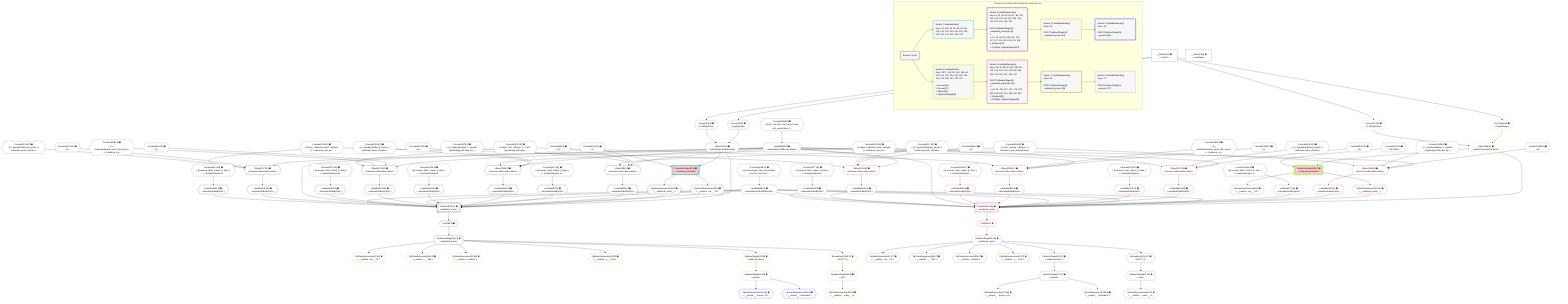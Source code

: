 %%{init: {'themeVariables': { 'fontSize': '12px'}}}%%
graph TD
    classDef path fill:#eee,stroke:#000,color:#000
    classDef plan fill:#fff,stroke-width:1px,color:#000
    classDef itemplan fill:#fff,stroke-width:2px,color:#000
    classDef unbatchedplan fill:#dff,stroke-width:1px,color:#000
    classDef sideeffectplan fill:#fcc,stroke-width:2px,color:#000
    classDef bucket fill:#f6f6f6,color:#000,stroke-width:2px,text-align:left


    %% plan dependencies
    Object11{{"Object[11∈0] ➊<br />ᐸ{pgSettings,withPgClient}ᐳ"}}:::plan
    Access9{{"Access[9∈0] ➊<br />ᐸ2.pgSettingsᐳ"}}:::plan
    Access10{{"Access[10∈0] ➊<br />ᐸ2.withPgClientᐳ"}}:::plan
    Access9 & Access10 --> Object11
    __Value2["__Value[2∈0] ➊<br />ᐸcontextᐳ"]:::plan
    __Value2 --> Access9
    __Value2 --> Access10
    Lambda82{{"Lambda[82∈0] ➊<br />ᐸcalculateShouldReverseOrderᐳ"}}:::plan
    Constant208{{"Constant[208∈0] ➊<br />ᐸ§{ first: null, last: null, cursorLower: null, cursorUpper: ᐳ"}}:::plan
    Constant208 --> Lambda82
    Lambda85{{"Lambda[85∈0] ➊<br />ᐸcalculateLimitAndOffsetSQLᐳ"}}:::plan
    Constant209{{"Constant[209∈0] ➊<br />ᐸ§{ cursorLower: null, cursorUpper: null, first: null, last: ᐳ"}}:::plan
    Constant209 --> Lambda85
    __Value4["__Value[4∈0] ➊<br />ᐸrootValueᐳ"]:::plan
    Constant86{{"Constant[86∈0] ➊<br />ᐸ[]ᐳ"}}:::plan
    Constant87{{"Constant[87∈0] ➊<br />ᐸ{ s: Symbol(people), n: 'people', [Symbol(pg-sql2-type-1)]: ᐳ"}}:::plan
    Constant88{{"Constant[88∈0] ➊<br />ᐸ{ name: 'people', sqlType: { t: 'interfaces_and_unions.peoplᐳ"}}:::plan
    Constant102{{"Constant[102∈0] ➊<br />ᐸ[]ᐳ"}}:::plan
    Constant103{{"Constant[103∈0] ➊<br />ᐸ{ s: Symbol(relational_items), n: 'relational_items', [Symboᐳ"}}:::plan
    Constant104{{"Constant[104∈0] ➊<br />ᐸ{ name: 'relational_items', sqlType: { t: 'interfaces_and_unᐳ"}}:::plan
    Constant118{{"Constant[118∈0] ➊<br />ᐸ[]ᐳ"}}:::plan
    Constant119{{"Constant[119∈0] ➊<br />ᐸ{ s: Symbol(relational_posts_title_lower), n: 'relational_poᐳ"}}:::plan
    Constant120{{"Constant[120∈0] ➊<br />ᐸ{ name: 'text', sqlType: { t: '”text”', [Symbol(pg-sql2-typeᐳ"}}:::plan
    Constant134{{"Constant[134∈0] ➊<br />ᐸ[]ᐳ"}}:::plan
    Constant135{{"Constant[135∈0] ➊<br />ᐸ{ s: Symbol(relational_posts), n: 'relational_posts', [Symboᐳ"}}:::plan
    Constant136{{"Constant[136∈0] ➊<br />ᐸ{ name: 'relational_posts', sqlType: { t: 'interfaces_and_unᐳ"}}:::plan
    Constant148{{"Constant[148∈0] ➊<br />ᐸ[]ᐳ"}}:::plan
    Constant149{{"Constant[149∈0] ➊<br />ᐸ{ s: Symbol(people), n: 'people', [Symbol(pg-sql2-type-1)]: ᐳ"}}:::plan
    Constant164{{"Constant[164∈0] ➊<br />ᐸ[]ᐳ"}}:::plan
    Constant165{{"Constant[165∈0] ➊<br />ᐸ{ s: Symbol(relational_items), n: 'relational_items', [Symboᐳ"}}:::plan
    Constant180{{"Constant[180∈0] ➊<br />ᐸ[]ᐳ"}}:::plan
    Constant181{{"Constant[181∈0] ➊<br />ᐸ{ s: Symbol(relational_posts_title_lower), n: 'relational_poᐳ"}}:::plan
    Constant196{{"Constant[196∈0] ➊<br />ᐸ[]ᐳ"}}:::plan
    Constant197{{"Constant[197∈0] ➊<br />ᐸ{ s: Symbol(relational_posts), n: 'relational_posts', [Symboᐳ"}}:::plan
    Constant206{{"Constant[206∈0] ➊<br />ᐸ4ᐳ"}}:::plan
    Constant207{{"Constant[207∈0] ➊<br />ᐸ3141592ᐳ"}}:::plan
    Constant210{{"Constant[210∈0] ➊<br />ᐸ§{ reverse: false, orders: [], alias: { s: Symbol(people), nᐳ"}}:::plan
    Constant211{{"Constant[211∈0] ➊<br />ᐸ§{ reverse: false, orders: [], alias: { s: Symbol(relationalᐳ"}}:::plan
    Constant212{{"Constant[212∈0] ➊<br />ᐸ§{ reverse: false, orders: [], alias: { s: Symbol(relationalᐳ"}}:::plan
    Constant213{{"Constant[213∈0] ➊<br />ᐸ§{ reverse: false, orders: [], alias: { s: Symbol(relationalᐳ"}}:::plan
    Constant214{{"Constant[214∈0] ➊<br />ᐸ§{ reverse: false, orders: [], alias: { s: Symbol(people), nᐳ"}}:::plan
    Constant215{{"Constant[215∈0] ➊<br />ᐸ§{ reverse: false, orders: [], alias: { s: Symbol(relationalᐳ"}}:::plan
    Constant216{{"Constant[216∈0] ➊<br />ᐸ§{ reverse: false, orders: [], alias: { s: Symbol(relationalᐳ"}}:::plan
    Constant217{{"Constant[217∈0] ➊<br />ᐸ§{ reverse: false, orders: [], alias: { s: Symbol(relationalᐳ"}}:::plan
    PgDeleteSingle8[["PgDeleteSingle[8∈1] ➊<br />ᐸrelational_posts(id)ᐳ"]]:::sideeffectplan
    Object11 & Constant206 --> PgDeleteSingle8
    PgSelect14[["PgSelect[14∈2] ➊<br />ᐸrelational_postsᐳ"]]:::plan
    PgClassExpression13{{"PgClassExpression[13∈2] ➊<br />ᐸ__relational_posts__ᐳ"}}:::plan
    Lambda90{{"Lambda[90∈2] ➊<br />ᐸcalculateOrderBySQLᐳ"}}:::plan
    Lambda95{{"Lambda[95∈2] ➊<br />ᐸcalculateOrderBySQLᐳ"}}:::plan
    Lambda106{{"Lambda[106∈2] ➊<br />ᐸcalculateOrderBySQLᐳ"}}:::plan
    Lambda111{{"Lambda[111∈2] ➊<br />ᐸcalculateOrderBySQLᐳ"}}:::plan
    Lambda122{{"Lambda[122∈2] ➊<br />ᐸcalculateOrderBySQLᐳ"}}:::plan
    Lambda127{{"Lambda[127∈2] ➊<br />ᐸcalculateOrderBySQLᐳ"}}:::plan
    Lambda138{{"Lambda[138∈2] ➊<br />ᐸcalculateOrderBySQLᐳ"}}:::plan
    Lambda143{{"Lambda[143∈2] ➊<br />ᐸcalculateOrderBySQLᐳ"}}:::plan
    Object11 & PgClassExpression13 & Lambda85 & Lambda90 & Lambda95 & Lambda85 & Lambda106 & Lambda111 & Lambda85 & Lambda122 & Lambda127 & Lambda82 & Lambda85 & Lambda138 & Lambda143 --> PgSelect14
    Object89{{"Object[89∈2] ➊<br />ᐸ{reverse,orders,alias,codec}ᐳ"}}:::plan
    Lambda82 & Constant86 & Constant87 & Constant88 --> Object89
    Object105{{"Object[105∈2] ➊<br />ᐸ{reverse,orders,alias,codec}ᐳ"}}:::plan
    Lambda82 & Constant102 & Constant103 & Constant104 --> Object105
    Object121{{"Object[121∈2] ➊<br />ᐸ{reverse,orders,alias,codec}ᐳ"}}:::plan
    Lambda82 & Constant118 & Constant119 & Constant120 --> Object121
    Object137{{"Object[137∈2] ➊<br />ᐸ{reverse,orders,alias,codec}ᐳ"}}:::plan
    Lambda82 & Constant134 & Constant135 & Constant136 --> Object137
    PgClassExpression12{{"PgClassExpression[12∈2] ➊<br />ᐸ__relation...sts__.”id”ᐳ"}}:::plan
    PgDeleteSingle8 --> PgClassExpression12
    PgDeleteSingle8 --> PgClassExpression13
    First18{{"First[18∈2] ➊"}}:::plan
    PgSelect14 --> First18
    PgSelectSingle19{{"PgSelectSingle[19∈2] ➊<br />ᐸrelational_postsᐳ"}}:::plan
    First18 --> PgSelectSingle19
    Object89 --> Lambda90
    Constant210 --> Lambda95
    Object105 --> Lambda106
    Constant211 --> Lambda111
    Object121 --> Lambda122
    Constant212 --> Lambda127
    Object137 --> Lambda138
    Constant213 --> Lambda143
    PgClassExpression20{{"PgClassExpression[20∈3] ➊<br />ᐸ__relation...sts__.”id”ᐳ"}}:::plan
    PgSelectSingle19 --> PgClassExpression20
    PgClassExpression21{{"PgClassExpression[21∈3] ➊<br />ᐸ__relation...__.”title”ᐳ"}}:::plan
    PgSelectSingle19 --> PgClassExpression21
    PgClassExpression22{{"PgClassExpression[22∈3] ➊<br />ᐸ__relation...scription”ᐳ"}}:::plan
    PgSelectSingle19 --> PgClassExpression22
    PgClassExpression23{{"PgClassExpression[23∈3] ➊<br />ᐸ__relation...s__.”note”ᐳ"}}:::plan
    PgSelectSingle19 --> PgClassExpression23
    PgSelectSingle30{{"PgSelectSingle[30∈3] ➊<br />ᐸtextᐳ"}}:::plan
    RemapKeys128{{"RemapKeys[128∈3] ➊<br />ᐸ19:{”0”:7}ᐳ"}}:::plan
    RemapKeys128 --> PgSelectSingle30
    PgClassExpression31{{"PgClassExpression[31∈3] ➊<br />ᐸ__relation..._lower__.vᐳ"}}:::plan
    PgSelectSingle30 --> PgClassExpression31
    PgSelectSingle35{{"PgSelectSingle[35∈3] ➊<br />ᐸrelational_itemsᐳ"}}:::plan
    PgSelectSingle19 --> PgSelectSingle35
    PgSelectSingle40{{"PgSelectSingle[40∈3] ➊<br />ᐸpeopleᐳ"}}:::plan
    PgSelectSingle35 --> PgSelectSingle40
    PgSelectSingle19 --> RemapKeys128
    PgClassExpression41{{"PgClassExpression[41∈4] ➊<br />ᐸ__people__.”person_id”ᐳ"}}:::plan
    PgSelectSingle40 --> PgClassExpression41
    PgClassExpression42{{"PgClassExpression[42∈4] ➊<br />ᐸ__people__.”username”ᐳ"}}:::plan
    PgSelectSingle40 --> PgClassExpression42
    PgDeleteSingle45[["PgDeleteSingle[45∈5] ➊<br />ᐸrelational_posts(id)ᐳ"]]:::sideeffectplan
    Object48{{"Object[48∈5] ➊<br />ᐸ{pgSettings,withPgClient}ᐳ"}}:::plan
    Object48 & Constant207 --> PgDeleteSingle45
    Access46{{"Access[46∈5] ➊<br />ᐸ2.pgSettingsᐳ"}}:::plan
    Access47{{"Access[47∈5] ➊<br />ᐸ2.withPgClientᐳ"}}:::plan
    Access46 & Access47 --> Object48
    __Value2 --> Access46
    __Value2 --> Access47
    PgSelect51[["PgSelect[51∈6] ➊<br />ᐸrelational_postsᐳ"]]:::plan
    PgClassExpression50{{"PgClassExpression[50∈6] ➊<br />ᐸ__relational_posts__ᐳ"}}:::plan
    Lambda152{{"Lambda[152∈6] ➊<br />ᐸcalculateOrderBySQLᐳ"}}:::plan
    Lambda157{{"Lambda[157∈6] ➊<br />ᐸcalculateOrderBySQLᐳ"}}:::plan
    Lambda168{{"Lambda[168∈6] ➊<br />ᐸcalculateOrderBySQLᐳ"}}:::plan
    Lambda173{{"Lambda[173∈6] ➊<br />ᐸcalculateOrderBySQLᐳ"}}:::plan
    Lambda184{{"Lambda[184∈6] ➊<br />ᐸcalculateOrderBySQLᐳ"}}:::plan
    Lambda189{{"Lambda[189∈6] ➊<br />ᐸcalculateOrderBySQLᐳ"}}:::plan
    Lambda200{{"Lambda[200∈6] ➊<br />ᐸcalculateOrderBySQLᐳ"}}:::plan
    Lambda205{{"Lambda[205∈6] ➊<br />ᐸcalculateOrderBySQLᐳ"}}:::plan
    Object48 & PgClassExpression50 & Lambda85 & Lambda152 & Lambda157 & Lambda85 & Lambda168 & Lambda173 & Lambda85 & Lambda184 & Lambda189 & Lambda82 & Lambda85 & Lambda200 & Lambda205 --> PgSelect51
    Object151{{"Object[151∈6] ➊<br />ᐸ{reverse,orders,alias,codec}ᐳ"}}:::plan
    Lambda82 & Constant148 & Constant149 & Constant88 --> Object151
    Object167{{"Object[167∈6] ➊<br />ᐸ{reverse,orders,alias,codec}ᐳ"}}:::plan
    Lambda82 & Constant164 & Constant165 & Constant104 --> Object167
    Object183{{"Object[183∈6] ➊<br />ᐸ{reverse,orders,alias,codec}ᐳ"}}:::plan
    Lambda82 & Constant180 & Constant181 & Constant120 --> Object183
    Object199{{"Object[199∈6] ➊<br />ᐸ{reverse,orders,alias,codec}ᐳ"}}:::plan
    Lambda82 & Constant196 & Constant197 & Constant136 --> Object199
    PgClassExpression49{{"PgClassExpression[49∈6] ➊<br />ᐸ__relation...sts__.”id”ᐳ"}}:::plan
    PgDeleteSingle45 --> PgClassExpression49
    PgDeleteSingle45 --> PgClassExpression50
    First55{{"First[55∈6] ➊"}}:::plan
    PgSelect51 --> First55
    PgSelectSingle56{{"PgSelectSingle[56∈6] ➊<br />ᐸrelational_postsᐳ"}}:::plan
    First55 --> PgSelectSingle56
    Object151 --> Lambda152
    Constant214 --> Lambda157
    Object167 --> Lambda168
    Constant215 --> Lambda173
    Object183 --> Lambda184
    Constant216 --> Lambda189
    Object199 --> Lambda200
    Constant217 --> Lambda205
    PgClassExpression57{{"PgClassExpression[57∈7] ➊<br />ᐸ__relation...sts__.”id”ᐳ"}}:::plan
    PgSelectSingle56 --> PgClassExpression57
    PgClassExpression58{{"PgClassExpression[58∈7] ➊<br />ᐸ__relation...__.”title”ᐳ"}}:::plan
    PgSelectSingle56 --> PgClassExpression58
    PgClassExpression59{{"PgClassExpression[59∈7] ➊<br />ᐸ__relation...scription”ᐳ"}}:::plan
    PgSelectSingle56 --> PgClassExpression59
    PgClassExpression60{{"PgClassExpression[60∈7] ➊<br />ᐸ__relation...s__.”note”ᐳ"}}:::plan
    PgSelectSingle56 --> PgClassExpression60
    PgSelectSingle67{{"PgSelectSingle[67∈7] ➊<br />ᐸtextᐳ"}}:::plan
    RemapKeys190{{"RemapKeys[190∈7] ➊<br />ᐸ56:{”0”:7}ᐳ"}}:::plan
    RemapKeys190 --> PgSelectSingle67
    PgClassExpression68{{"PgClassExpression[68∈7] ➊<br />ᐸ__relation..._lower__.vᐳ"}}:::plan
    PgSelectSingle67 --> PgClassExpression68
    PgSelectSingle72{{"PgSelectSingle[72∈7] ➊<br />ᐸrelational_itemsᐳ"}}:::plan
    PgSelectSingle56 --> PgSelectSingle72
    PgSelectSingle77{{"PgSelectSingle[77∈7] ➊<br />ᐸpeopleᐳ"}}:::plan
    PgSelectSingle72 --> PgSelectSingle77
    PgSelectSingle56 --> RemapKeys190
    PgClassExpression78{{"PgClassExpression[78∈8] ➊<br />ᐸ__people__.”person_id”ᐳ"}}:::plan
    PgSelectSingle77 --> PgClassExpression78
    PgClassExpression79{{"PgClassExpression[79∈8] ➊<br />ᐸ__people__.”username”ᐳ"}}:::plan
    PgSelectSingle77 --> PgClassExpression79

    %% define steps

    subgraph "Buckets for mutations/basics/delete-relational-post"
    Bucket0("Bucket 0 (root)"):::bucket
    classDef bucket0 stroke:#696969
    class Bucket0,__Value2,__Value4,Access9,Access10,Object11,Lambda82,Lambda85,Constant86,Constant87,Constant88,Constant102,Constant103,Constant104,Constant118,Constant119,Constant120,Constant134,Constant135,Constant136,Constant148,Constant149,Constant164,Constant165,Constant180,Constant181,Constant196,Constant197,Constant206,Constant207,Constant208,Constant209,Constant210,Constant211,Constant212,Constant213,Constant214,Constant215,Constant216,Constant217 bucket0
    Bucket1("Bucket 1 (mutationField)<br />Deps: 11, 206, 85, 82, 86, 87, 88, 210, 102, 103, 104, 211, 118, 119, 120, 212, 134, 135, 136, 213"):::bucket
    classDef bucket1 stroke:#00bfff
    class Bucket1,PgDeleteSingle8 bucket1
    Bucket2("Bucket 2 (nullableBoundary)<br />Deps: 8, 11, 85, 82, 86, 87, 88, 210, 102, 103, 104, 211, 118, 119, 120, 212, 134, 135, 136, 213<br /><br />ROOT PgDeleteSingle{1}ᐸrelational_posts(id)ᐳ[8]<br />1: <br />ᐳ: 12, 13, 89, 95, 105, 111, 121, 127, 137, 143, 90, 106, 122, 138<br />2: PgSelect[14]<br />ᐳ: First[18], PgSelectSingle[19]"):::bucket
    classDef bucket2 stroke:#7f007f
    class Bucket2,PgClassExpression12,PgClassExpression13,PgSelect14,First18,PgSelectSingle19,Object89,Lambda90,Lambda95,Object105,Lambda106,Lambda111,Object121,Lambda122,Lambda127,Object137,Lambda138,Lambda143 bucket2
    Bucket3("Bucket 3 (nullableBoundary)<br />Deps: 19<br /><br />ROOT PgSelectSingle{2}ᐸrelational_postsᐳ[19]"):::bucket
    classDef bucket3 stroke:#ffa500
    class Bucket3,PgClassExpression20,PgClassExpression21,PgClassExpression22,PgClassExpression23,PgSelectSingle30,PgClassExpression31,PgSelectSingle35,PgSelectSingle40,RemapKeys128 bucket3
    Bucket4("Bucket 4 (nullableBoundary)<br />Deps: 40<br /><br />ROOT PgSelectSingle{3}ᐸpeopleᐳ[40]"):::bucket
    classDef bucket4 stroke:#0000ff
    class Bucket4,PgClassExpression41,PgClassExpression42 bucket4
    Bucket5("Bucket 5 (mutationField)<br />Deps: 207, 2, 85, 82, 148, 149, 88, 214, 164, 165, 104, 215, 180, 181, 120, 216, 196, 197, 136, 217<br /><br />1: Access[46]<br />2: Access[47]<br />3: Object[48]<br />4: PgDeleteSingle[45]"):::bucket
    classDef bucket5 stroke:#7fff00
    class Bucket5,PgDeleteSingle45,Access46,Access47,Object48 bucket5
    Bucket6("Bucket 6 (nullableBoundary)<br />Deps: 45, 48, 85, 82, 148, 149, 88, 214, 164, 165, 104, 215, 180, 181, 120, 216, 196, 197, 136, 217<br /><br />ROOT PgDeleteSingle{5}ᐸrelational_posts(id)ᐳ[45]<br />1: <br />ᐳ: 49, 50, 151, 157, 167, 173, 183, 189, 199, 205, 152, 168, 184, 200<br />2: PgSelect[51]<br />ᐳ: First[55], PgSelectSingle[56]"):::bucket
    classDef bucket6 stroke:#ff1493
    class Bucket6,PgClassExpression49,PgClassExpression50,PgSelect51,First55,PgSelectSingle56,Object151,Lambda152,Lambda157,Object167,Lambda168,Lambda173,Object183,Lambda184,Lambda189,Object199,Lambda200,Lambda205 bucket6
    Bucket7("Bucket 7 (nullableBoundary)<br />Deps: 56<br /><br />ROOT PgSelectSingle{6}ᐸrelational_postsᐳ[56]"):::bucket
    classDef bucket7 stroke:#808000
    class Bucket7,PgClassExpression57,PgClassExpression58,PgClassExpression59,PgClassExpression60,PgSelectSingle67,PgClassExpression68,PgSelectSingle72,PgSelectSingle77,RemapKeys190 bucket7
    Bucket8("Bucket 8 (nullableBoundary)<br />Deps: 77<br /><br />ROOT PgSelectSingle{7}ᐸpeopleᐳ[77]"):::bucket
    classDef bucket8 stroke:#dda0dd
    class Bucket8,PgClassExpression78,PgClassExpression79 bucket8
    Bucket0 --> Bucket1 & Bucket5
    Bucket1 --> Bucket2
    Bucket2 --> Bucket3
    Bucket3 --> Bucket4
    Bucket5 --> Bucket6
    Bucket6 --> Bucket7
    Bucket7 --> Bucket8
    end